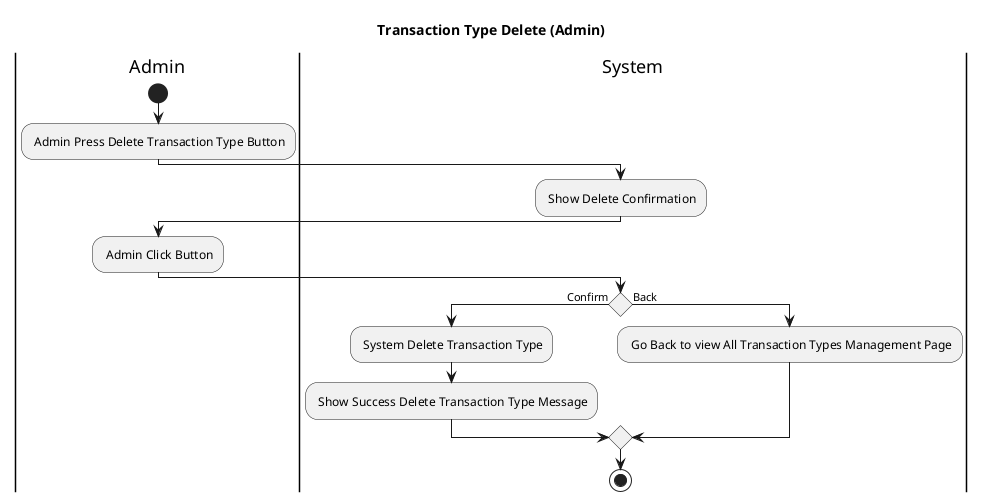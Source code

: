 @startuml
title Transaction Type Delete (Admin)
|Admin|
start 
    : Admin Press Delete Transaction Type Button;
|System|
    : Show Delete Confirmation;
|Admin|
    : Admin Click Button;
|System|
If () then (Confirm)
    : System Delete Transaction Type;
    : Show Success Delete Transaction Type Message;
else (Back)
    : Go Back to view All Transaction Types Management Page;
endif
stop
@enduml
